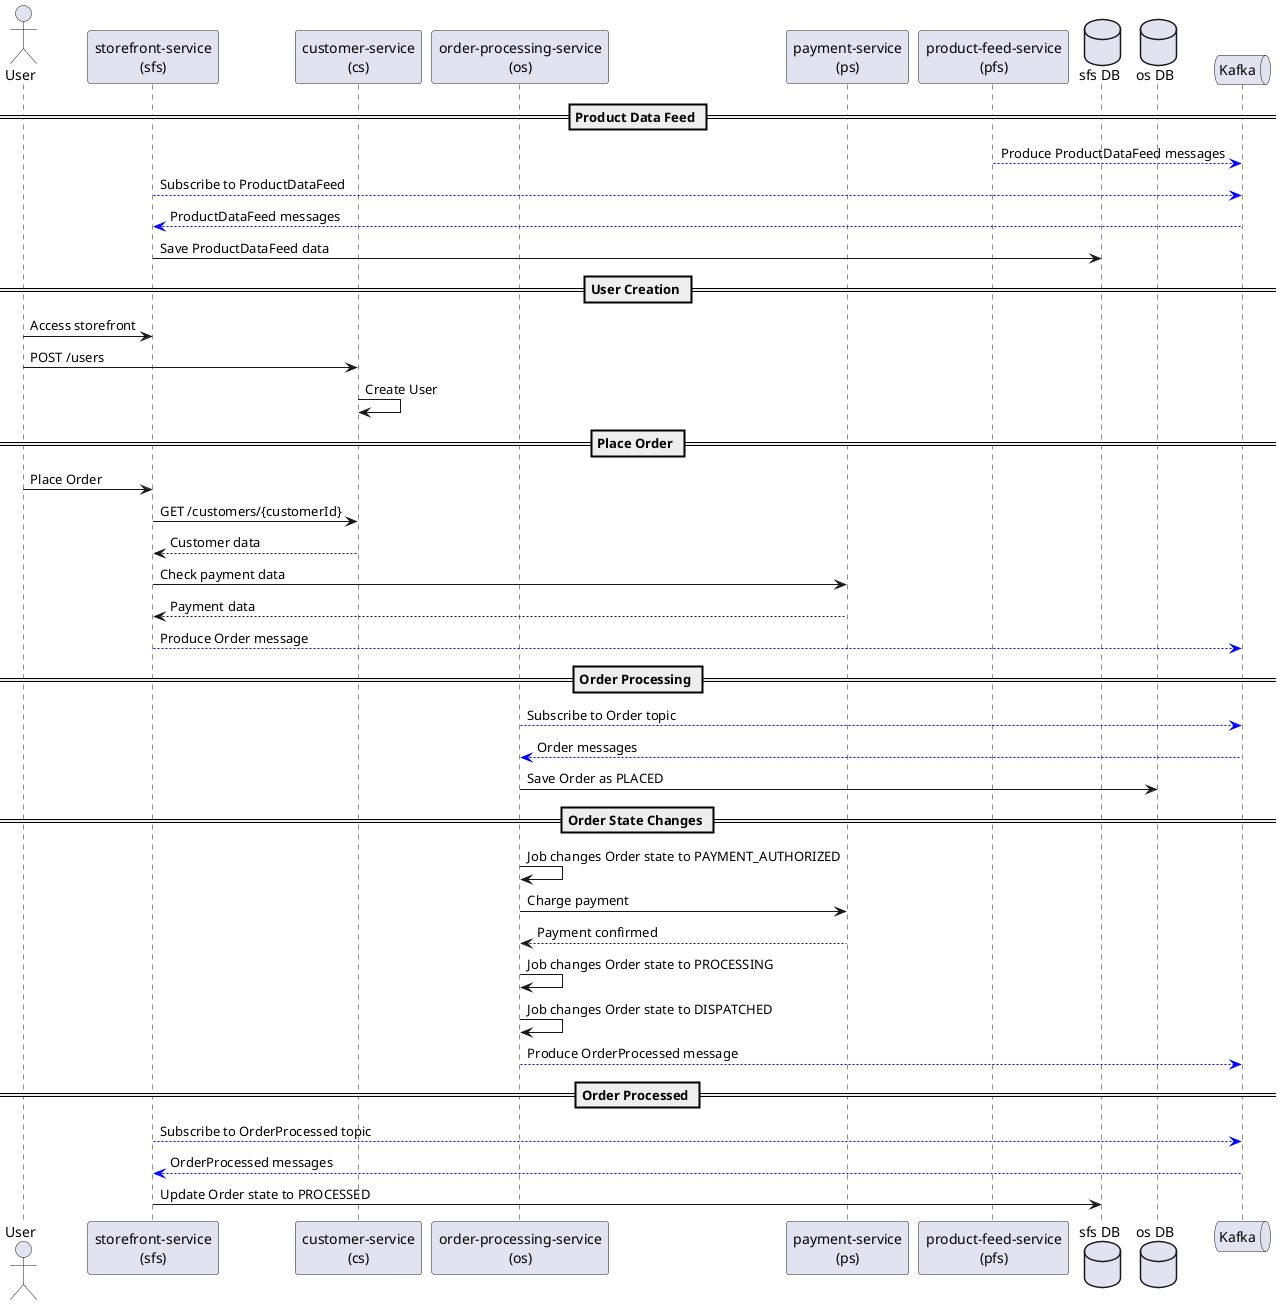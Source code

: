 @startuml
actor User

participant "storefront-service\n(sfs)" as sfs
participant "customer-service\n(cs)" as cs
participant "order-processing-service\n(os)" as os
participant "payment-service\n(ps)" as ps
participant "product-feed-service\n(pfs)" as pfs
database "sfs DB" as sfsdb
database "os DB" as osdb
queue "Kafka" as kafka

== Product Data Feed ==

pfs -[#blue,dotted]-> kafka: Produce ProductDataFeed messages
sfs -[#blue,dotted]-> kafka: Subscribe to ProductDataFeed
kafka -[#blue,dotted]-> sfs: ProductDataFeed messages
sfs -> sfsdb: Save ProductDataFeed data

== User Creation ==

User -> sfs: Access storefront
User -> cs: POST /users
cs -> cs: Create User

== Place Order ==

User -> sfs: Place Order
sfs -> cs: GET /customers/{customerId}
cs --> sfs: Customer data
sfs -> ps: Check payment data
ps --> sfs: Payment data
sfs -[#blue,dotted]-> kafka: Produce Order message

== Order Processing ==

os -[#blue,dotted]-> kafka: Subscribe to Order topic
kafka -[#blue,dotted]-> os: Order messages
os -> osdb: Save Order as PLACED

== Order State Changes ==

os -> os: Job changes Order state to PAYMENT_AUTHORIZED
os -> ps: Charge payment
ps --> os: Payment confirmed

os -> os: Job changes Order state to PROCESSING

os -> os: Job changes Order state to DISPATCHED
os -[#blue,dotted]-> kafka: Produce OrderProcessed message

== Order Processed ==

sfs -[#blue,dotted]-> kafka: Subscribe to OrderProcessed topic
kafka -[#blue,dotted]-> sfs: OrderProcessed messages
sfs -> sfsdb: Update Order state to PROCESSED
@enduml